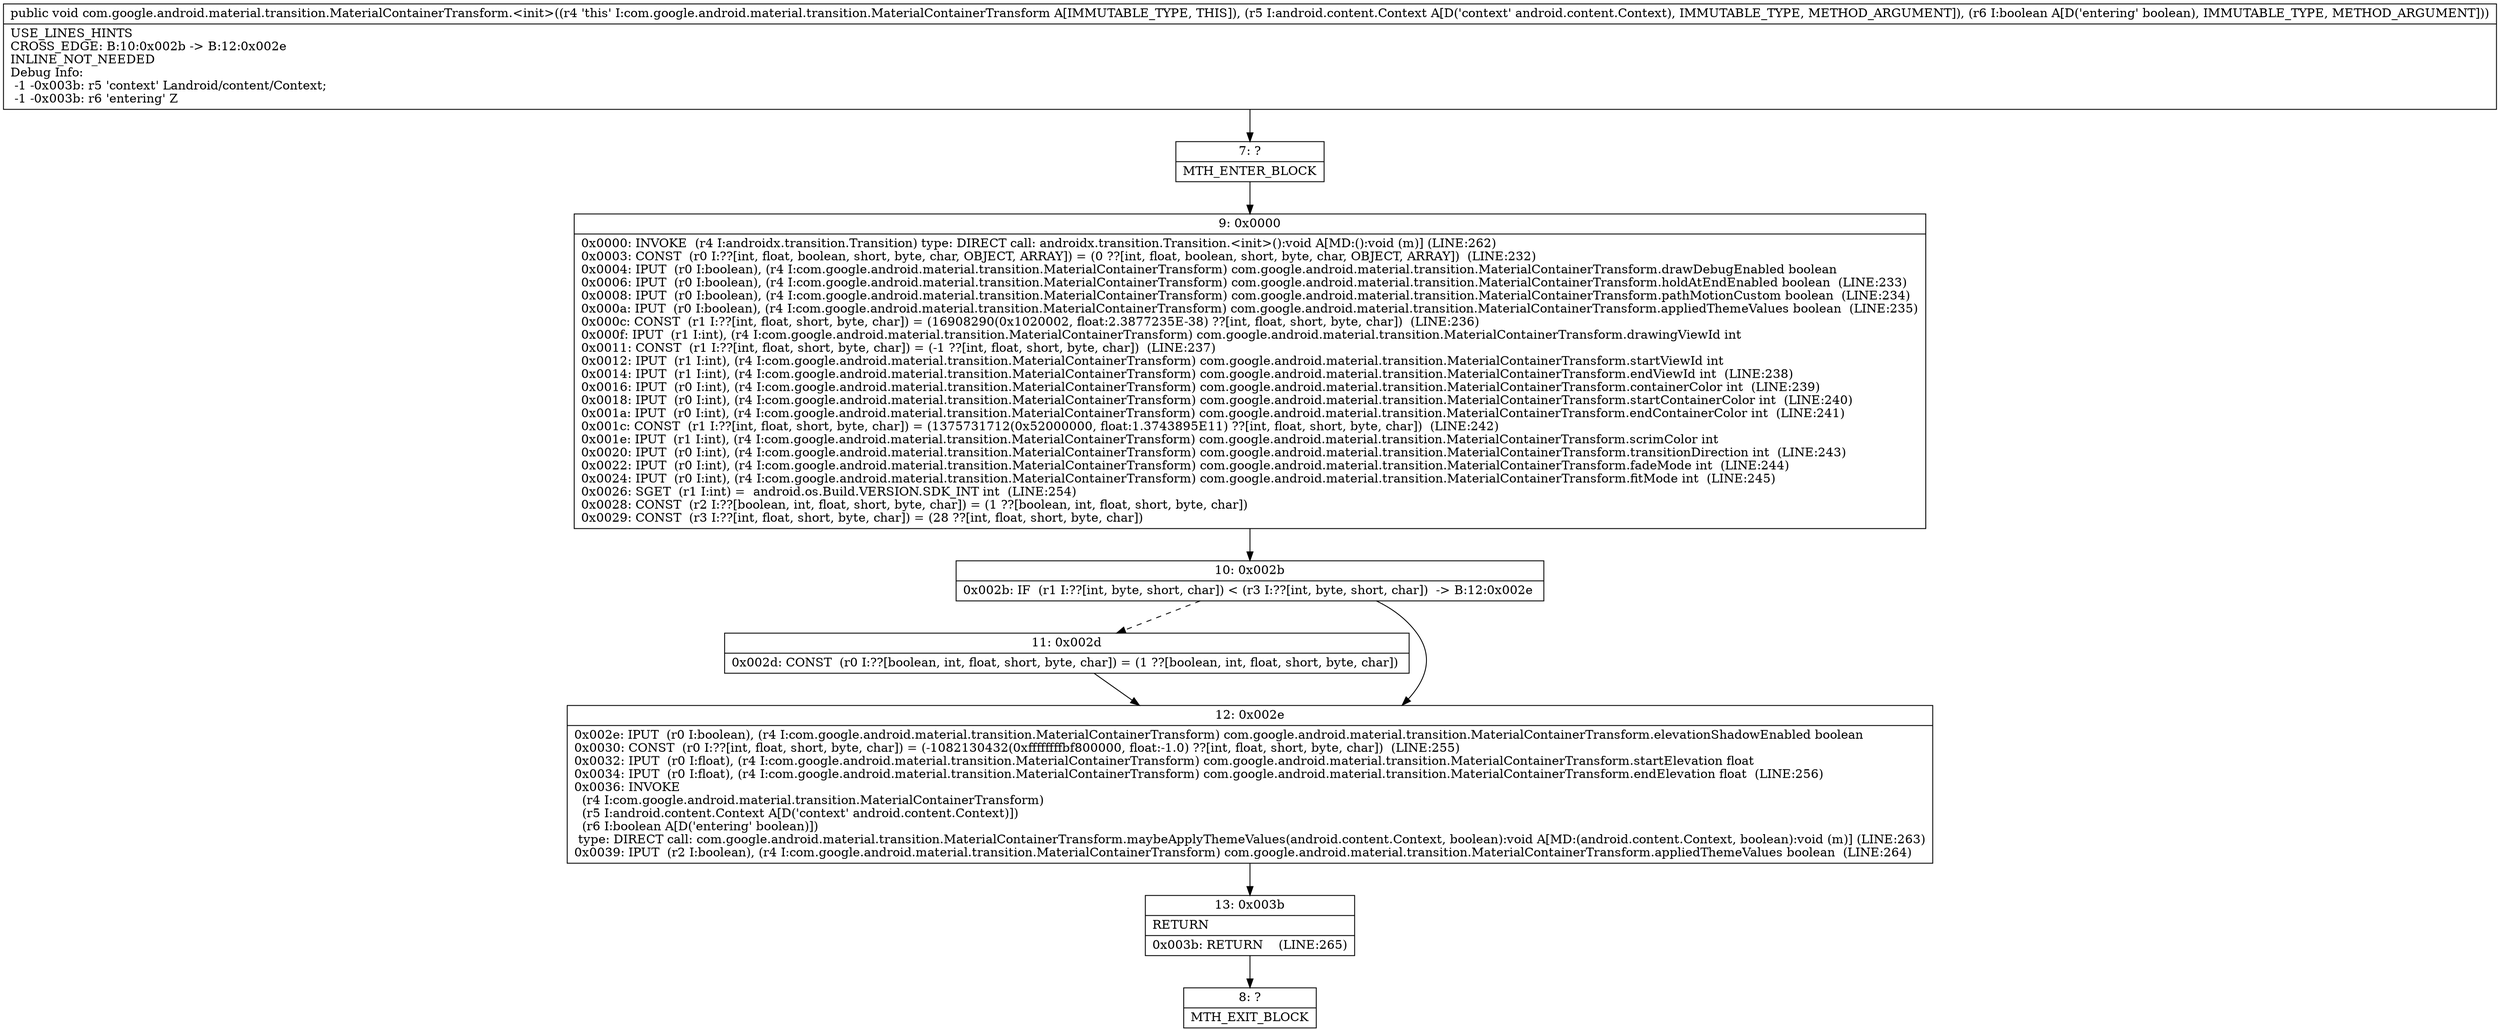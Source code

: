 digraph "CFG forcom.google.android.material.transition.MaterialContainerTransform.\<init\>(Landroid\/content\/Context;Z)V" {
Node_7 [shape=record,label="{7\:\ ?|MTH_ENTER_BLOCK\l}"];
Node_9 [shape=record,label="{9\:\ 0x0000|0x0000: INVOKE  (r4 I:androidx.transition.Transition) type: DIRECT call: androidx.transition.Transition.\<init\>():void A[MD:():void (m)] (LINE:262)\l0x0003: CONST  (r0 I:??[int, float, boolean, short, byte, char, OBJECT, ARRAY]) = (0 ??[int, float, boolean, short, byte, char, OBJECT, ARRAY])  (LINE:232)\l0x0004: IPUT  (r0 I:boolean), (r4 I:com.google.android.material.transition.MaterialContainerTransform) com.google.android.material.transition.MaterialContainerTransform.drawDebugEnabled boolean \l0x0006: IPUT  (r0 I:boolean), (r4 I:com.google.android.material.transition.MaterialContainerTransform) com.google.android.material.transition.MaterialContainerTransform.holdAtEndEnabled boolean  (LINE:233)\l0x0008: IPUT  (r0 I:boolean), (r4 I:com.google.android.material.transition.MaterialContainerTransform) com.google.android.material.transition.MaterialContainerTransform.pathMotionCustom boolean  (LINE:234)\l0x000a: IPUT  (r0 I:boolean), (r4 I:com.google.android.material.transition.MaterialContainerTransform) com.google.android.material.transition.MaterialContainerTransform.appliedThemeValues boolean  (LINE:235)\l0x000c: CONST  (r1 I:??[int, float, short, byte, char]) = (16908290(0x1020002, float:2.3877235E\-38) ??[int, float, short, byte, char])  (LINE:236)\l0x000f: IPUT  (r1 I:int), (r4 I:com.google.android.material.transition.MaterialContainerTransform) com.google.android.material.transition.MaterialContainerTransform.drawingViewId int \l0x0011: CONST  (r1 I:??[int, float, short, byte, char]) = (\-1 ??[int, float, short, byte, char])  (LINE:237)\l0x0012: IPUT  (r1 I:int), (r4 I:com.google.android.material.transition.MaterialContainerTransform) com.google.android.material.transition.MaterialContainerTransform.startViewId int \l0x0014: IPUT  (r1 I:int), (r4 I:com.google.android.material.transition.MaterialContainerTransform) com.google.android.material.transition.MaterialContainerTransform.endViewId int  (LINE:238)\l0x0016: IPUT  (r0 I:int), (r4 I:com.google.android.material.transition.MaterialContainerTransform) com.google.android.material.transition.MaterialContainerTransform.containerColor int  (LINE:239)\l0x0018: IPUT  (r0 I:int), (r4 I:com.google.android.material.transition.MaterialContainerTransform) com.google.android.material.transition.MaterialContainerTransform.startContainerColor int  (LINE:240)\l0x001a: IPUT  (r0 I:int), (r4 I:com.google.android.material.transition.MaterialContainerTransform) com.google.android.material.transition.MaterialContainerTransform.endContainerColor int  (LINE:241)\l0x001c: CONST  (r1 I:??[int, float, short, byte, char]) = (1375731712(0x52000000, float:1.3743895E11) ??[int, float, short, byte, char])  (LINE:242)\l0x001e: IPUT  (r1 I:int), (r4 I:com.google.android.material.transition.MaterialContainerTransform) com.google.android.material.transition.MaterialContainerTransform.scrimColor int \l0x0020: IPUT  (r0 I:int), (r4 I:com.google.android.material.transition.MaterialContainerTransform) com.google.android.material.transition.MaterialContainerTransform.transitionDirection int  (LINE:243)\l0x0022: IPUT  (r0 I:int), (r4 I:com.google.android.material.transition.MaterialContainerTransform) com.google.android.material.transition.MaterialContainerTransform.fadeMode int  (LINE:244)\l0x0024: IPUT  (r0 I:int), (r4 I:com.google.android.material.transition.MaterialContainerTransform) com.google.android.material.transition.MaterialContainerTransform.fitMode int  (LINE:245)\l0x0026: SGET  (r1 I:int) =  android.os.Build.VERSION.SDK_INT int  (LINE:254)\l0x0028: CONST  (r2 I:??[boolean, int, float, short, byte, char]) = (1 ??[boolean, int, float, short, byte, char]) \l0x0029: CONST  (r3 I:??[int, float, short, byte, char]) = (28 ??[int, float, short, byte, char]) \l}"];
Node_10 [shape=record,label="{10\:\ 0x002b|0x002b: IF  (r1 I:??[int, byte, short, char]) \< (r3 I:??[int, byte, short, char])  \-\> B:12:0x002e \l}"];
Node_11 [shape=record,label="{11\:\ 0x002d|0x002d: CONST  (r0 I:??[boolean, int, float, short, byte, char]) = (1 ??[boolean, int, float, short, byte, char]) \l}"];
Node_12 [shape=record,label="{12\:\ 0x002e|0x002e: IPUT  (r0 I:boolean), (r4 I:com.google.android.material.transition.MaterialContainerTransform) com.google.android.material.transition.MaterialContainerTransform.elevationShadowEnabled boolean \l0x0030: CONST  (r0 I:??[int, float, short, byte, char]) = (\-1082130432(0xffffffffbf800000, float:\-1.0) ??[int, float, short, byte, char])  (LINE:255)\l0x0032: IPUT  (r0 I:float), (r4 I:com.google.android.material.transition.MaterialContainerTransform) com.google.android.material.transition.MaterialContainerTransform.startElevation float \l0x0034: IPUT  (r0 I:float), (r4 I:com.google.android.material.transition.MaterialContainerTransform) com.google.android.material.transition.MaterialContainerTransform.endElevation float  (LINE:256)\l0x0036: INVOKE  \l  (r4 I:com.google.android.material.transition.MaterialContainerTransform)\l  (r5 I:android.content.Context A[D('context' android.content.Context)])\l  (r6 I:boolean A[D('entering' boolean)])\l type: DIRECT call: com.google.android.material.transition.MaterialContainerTransform.maybeApplyThemeValues(android.content.Context, boolean):void A[MD:(android.content.Context, boolean):void (m)] (LINE:263)\l0x0039: IPUT  (r2 I:boolean), (r4 I:com.google.android.material.transition.MaterialContainerTransform) com.google.android.material.transition.MaterialContainerTransform.appliedThemeValues boolean  (LINE:264)\l}"];
Node_13 [shape=record,label="{13\:\ 0x003b|RETURN\l|0x003b: RETURN    (LINE:265)\l}"];
Node_8 [shape=record,label="{8\:\ ?|MTH_EXIT_BLOCK\l}"];
MethodNode[shape=record,label="{public void com.google.android.material.transition.MaterialContainerTransform.\<init\>((r4 'this' I:com.google.android.material.transition.MaterialContainerTransform A[IMMUTABLE_TYPE, THIS]), (r5 I:android.content.Context A[D('context' android.content.Context), IMMUTABLE_TYPE, METHOD_ARGUMENT]), (r6 I:boolean A[D('entering' boolean), IMMUTABLE_TYPE, METHOD_ARGUMENT]))  | USE_LINES_HINTS\lCROSS_EDGE: B:10:0x002b \-\> B:12:0x002e\lINLINE_NOT_NEEDED\lDebug Info:\l  \-1 \-0x003b: r5 'context' Landroid\/content\/Context;\l  \-1 \-0x003b: r6 'entering' Z\l}"];
MethodNode -> Node_7;Node_7 -> Node_9;
Node_9 -> Node_10;
Node_10 -> Node_11[style=dashed];
Node_10 -> Node_12;
Node_11 -> Node_12;
Node_12 -> Node_13;
Node_13 -> Node_8;
}

